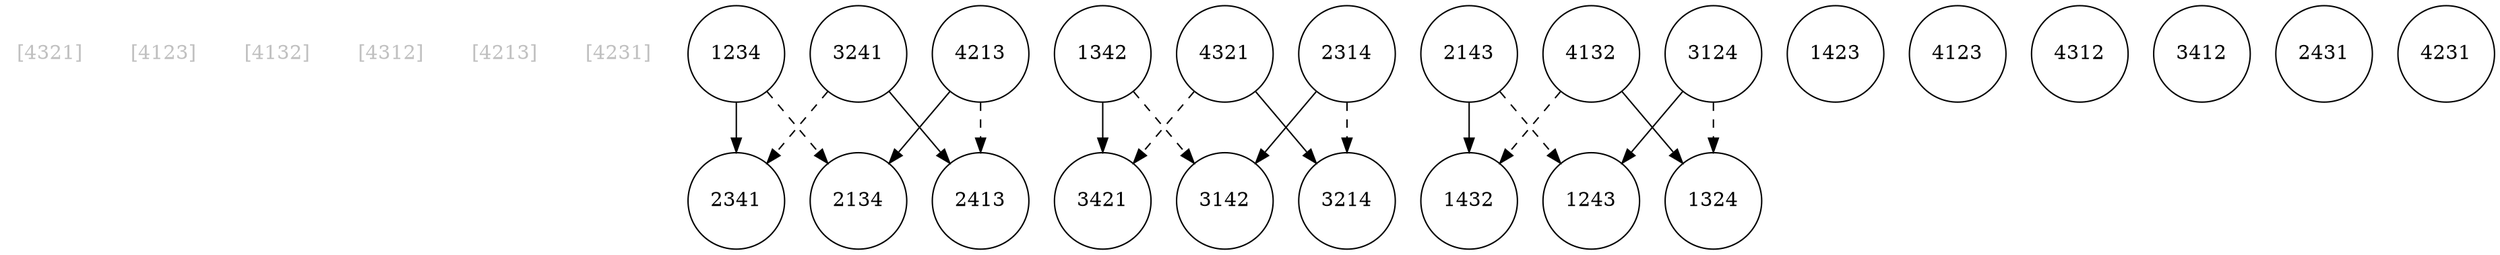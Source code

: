 digraph cycleCover {
r4321 [label="[4321]", shape="none", pos="259,149!", fontcolor="gray"];
r4123 [label="[4123]", shape="none", pos="-259,-149!", fontcolor="gray"];
r4132 [label="[4132]", shape="none", pos="0,-300!", fontcolor="gray"];
r4312 [label="[4312]", shape="none", pos="259,-149!", fontcolor="gray"];
r4213 [label="[4213]", shape="none", pos="-259,149!", fontcolor="gray"];
r4231 [label="[4231]", shape="none", pos="0,300!", fontcolor="gray"];
v2341 [label="2341", shape="circle", pos="-163,-174!"];
v2413 [label="2413", shape="circle", pos="-70,-230!"];
v4321 [label="4321", shape="circle", pos="163,174!"];
v1342 [label="1342", shape="circle", pos="-284,245!"];
v1432 [label="1432", shape="circle", pos="234,53!"];
v1423 [label="1423", shape="circle", pos="-70,370!"];
v2143 [label="2143", shape="circle", pos="355,124!"];
v4123 [label="4123", shape="circle", pos="-355,-124!"];
v1324 [label="1324", shape="circle", pos="70,-370!"];
v1234 [label="1234", shape="circle", pos="-234,-53!"];
v3142 [label="3142", shape="circle", pos="-70,230!"];
v4132 [label="4132", shape="circle", pos="70,-230!"];
v4312 [label="4312", shape="circle", pos="284,-245!"];
v2134 [label="2134", shape="circle", pos="-355,124!"];
v3421 [label="3421", shape="circle", pos="-163,174!"];
v3124 [label="3124", shape="circle", pos="163,-174!"];
v3412 [label="3412", shape="circle", pos="-284,-245!"];
v4213 [label="4213", shape="circle", pos="-234,53!"];
v2431 [label="2431", shape="circle", pos="355,-124!"];
v3214 [label="3214", shape="circle", pos="284,245!"];
v3241 [label="3241", shape="circle", pos="-70,-370!"];
v1243 [label="1243", shape="circle", pos="234,-53!"];
v4231 [label="4231", shape="circle", pos="70,370!"];
v2314 [label="2314", shape="circle", pos="70,230!"];

v1342 -> v3421 [color="black", style="solid"];
v2314 -> v3214 [color="black", style="dashed"];
v1234 -> v2134 [color="black", style="dashed"];
v4132 -> v1324 [color="black", style="solid"];
v2143 -> v1243 [color="black", style="dashed"];
v1342 -> v3142 [color="black", style="dashed"];
v4321 -> v3421 [color="black", style="dashed"];
v4213 -> v2413 [color="black", style="dashed"];
v4213 -> v2134 [color="black", style="solid"];
v3241 -> v2413 [color="black", style="solid"];
v3124 -> v1243 [color="black", style="solid"];
v1234 -> v2341 [color="black", style="solid"];
v3124 -> v1324 [color="black", style="dashed"];
v2143 -> v1432 [color="black", style="solid"];
v2314 -> v3142 [color="black", style="solid"];
v3241 -> v2341 [color="black", style="dashed"];
v4321 -> v3214 [color="black", style="solid"];
v4132 -> v1432 [color="black", style="dashed"];

}